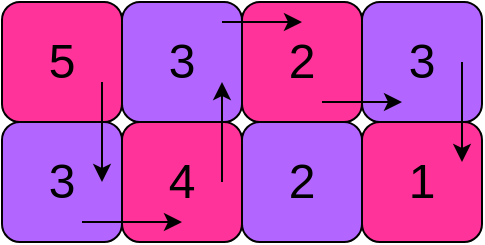 <mxfile version="12.1.3" pages="1"><diagram id="mzS1SRTGNz4UT2QSXi6O" name="Page-1"><mxGraphModel dx="1648" dy="576" grid="1" gridSize="10" guides="1" tooltips="1" connect="1" arrows="1" fold="1" page="1" pageScale="1" pageWidth="827" pageHeight="1169" math="0" shadow="0"><root><mxCell id="0"/><mxCell id="1" parent="0"/><mxCell id="4RWRv6y7o01ZksJq3LkH-14" value="&lt;span style=&quot;font-size: 24px&quot;&gt;5&lt;/span&gt;" style="rounded=1;whiteSpace=wrap;html=1;fillColor=#FF3399;strokeColor=#000000;" vertex="1" parent="1"><mxGeometry x="80" y="60" width="60" height="60" as="geometry"/></mxCell><mxCell id="4RWRv6y7o01ZksJq3LkH-15" value="&lt;span style=&quot;font-size: 24px&quot;&gt;3&lt;/span&gt;" style="rounded=1;whiteSpace=wrap;html=1;fillColor=#B266FF;" vertex="1" parent="1"><mxGeometry x="140" y="60" width="60" height="60" as="geometry"/></mxCell><mxCell id="4RWRv6y7o01ZksJq3LkH-16" value="&lt;span style=&quot;font-size: 24px&quot;&gt;2&lt;/span&gt;" style="rounded=1;whiteSpace=wrap;html=1;fillColor=#FF3399;" vertex="1" parent="1"><mxGeometry x="200" y="60" width="60" height="60" as="geometry"/></mxCell><mxCell id="4RWRv6y7o01ZksJq3LkH-17" value="&lt;span style=&quot;font-size: 24px&quot;&gt;3&lt;/span&gt;" style="rounded=1;whiteSpace=wrap;html=1;fillColor=#B266FF;" vertex="1" parent="1"><mxGeometry x="260" y="60" width="60" height="60" as="geometry"/></mxCell><mxCell id="4RWRv6y7o01ZksJq3LkH-18" value="&lt;span style=&quot;font-size: 24px&quot;&gt;3&lt;/span&gt;" style="rounded=1;whiteSpace=wrap;html=1;fillColor=#B266FF;strokeColor=#000000;" vertex="1" parent="1"><mxGeometry x="80" y="120" width="60" height="60" as="geometry"/></mxCell><mxCell id="4RWRv6y7o01ZksJq3LkH-19" value="&lt;span style=&quot;font-size: 24px&quot;&gt;4&lt;/span&gt;" style="rounded=1;whiteSpace=wrap;html=1;fillColor=#FF3399;" vertex="1" parent="1"><mxGeometry x="140" y="120" width="60" height="60" as="geometry"/></mxCell><mxCell id="4RWRv6y7o01ZksJq3LkH-20" value="&lt;span style=&quot;font-size: 24px&quot;&gt;2&lt;/span&gt;" style="rounded=1;whiteSpace=wrap;html=1;fillColor=#B266FF;" vertex="1" parent="1"><mxGeometry x="200" y="120" width="60" height="60" as="geometry"/></mxCell><mxCell id="4RWRv6y7o01ZksJq3LkH-21" value="&lt;span style=&quot;font-size: 24px&quot;&gt;1&lt;/span&gt;" style="rounded=1;whiteSpace=wrap;html=1;fillColor=#FF3399;" vertex="1" parent="1"><mxGeometry x="260" y="120" width="60" height="60" as="geometry"/></mxCell><mxCell id="4RWRv6y7o01ZksJq3LkH-27" value="" style="endArrow=classic;html=1;" edge="1" parent="1"><mxGeometry width="50" height="50" relative="1" as="geometry"><mxPoint x="130" y="100" as="sourcePoint"/><mxPoint x="130" y="150" as="targetPoint"/></mxGeometry></mxCell><mxCell id="4RWRv6y7o01ZksJq3LkH-28" value="" style="endArrow=classic;html=1;" edge="1" parent="1"><mxGeometry width="50" height="50" relative="1" as="geometry"><mxPoint x="120" y="170" as="sourcePoint"/><mxPoint x="170" y="170" as="targetPoint"/></mxGeometry></mxCell><mxCell id="4RWRv6y7o01ZksJq3LkH-29" value="" style="endArrow=classic;html=1;" edge="1" parent="1"><mxGeometry width="50" height="50" relative="1" as="geometry"><mxPoint x="190" y="150" as="sourcePoint"/><mxPoint x="190" y="100" as="targetPoint"/></mxGeometry></mxCell><mxCell id="4RWRv6y7o01ZksJq3LkH-30" value="" style="endArrow=classic;html=1;" edge="1" parent="1"><mxGeometry width="50" height="50" relative="1" as="geometry"><mxPoint x="190" y="70" as="sourcePoint"/><mxPoint x="230" y="70" as="targetPoint"/></mxGeometry></mxCell><mxCell id="4RWRv6y7o01ZksJq3LkH-31" value="" style="endArrow=classic;html=1;" edge="1" parent="1"><mxGeometry width="50" height="50" relative="1" as="geometry"><mxPoint x="240" y="110" as="sourcePoint"/><mxPoint x="280" y="110" as="targetPoint"/></mxGeometry></mxCell><mxCell id="4RWRv6y7o01ZksJq3LkH-32" value="" style="endArrow=classic;html=1;" edge="1" parent="1"><mxGeometry width="50" height="50" relative="1" as="geometry"><mxPoint x="310" y="90" as="sourcePoint"/><mxPoint x="310" y="140" as="targetPoint"/></mxGeometry></mxCell></root></mxGraphModel></diagram></mxfile>